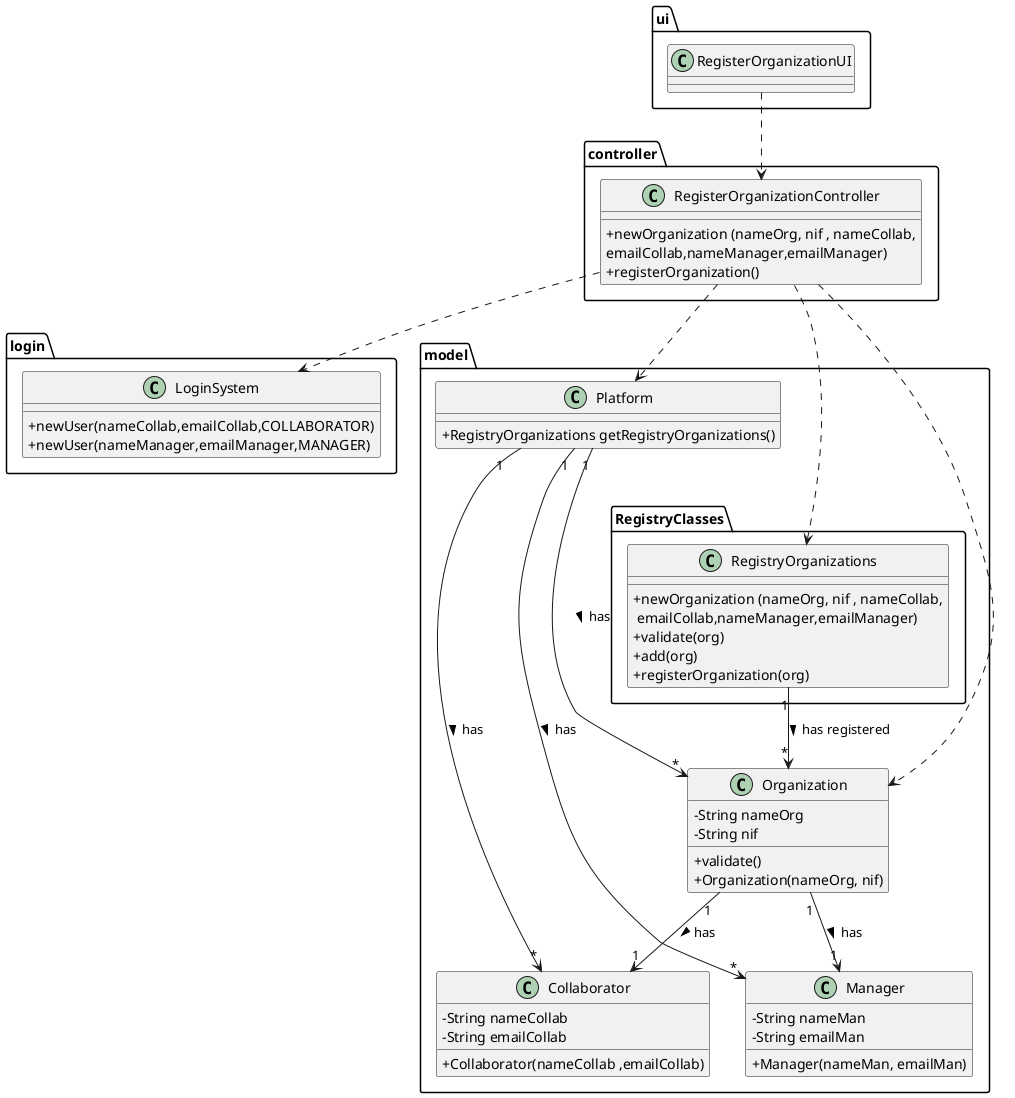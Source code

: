@startuml
skinparam classAttributeIconSize 0


package login {
class LoginSystem {
+newUser(nameCollab,emailCollab,COLLABORATOR)
+newUser(nameManager,emailManager,MANAGER)
}
}
package model {
class Collaborator {
  -String nameCollab
  -String emailCollab
  +Collaborator(nameCollab ,emailCollab)
}
class Manager {
  -String nameMan
  -String emailMan
  +Manager(nameMan, emailMan)
}

class Organization {
  -String nameOrg
  -String nif
  +validate()
  +Organization(nameOrg, nif)

}

class Platform {
  + RegistryOrganizations getRegistryOrganizations()
}
package RegistryClasses{
class RegistryOrganizations {
  +newOrganization (nameOrg, nif , nameCollab,\n emailCollab,nameManager,emailManager)
  +validate(org)
  +add(org)
  +registerOrganization(org)
}
}
}

package controller {
class RegisterOrganizationController {
    +newOrganization (nameOrg, nif , nameCollab,\nemailCollab,nameManager,emailManager)
    +registerOrganization()
}
}
package ui {
class RegisterOrganizationUI {
}
}
RegisterOrganizationUI ..> RegisterOrganizationController
RegisterOrganizationController ..> Platform
RegisterOrganizationController ..> RegistryOrganizations
RegisterOrganizationController ..> Organization
RegisterOrganizationController ..> LoginSystem
RegistryOrganizations "1" --> "*" Organization : has registered >
Organization "1" --> "1" Collaborator: has >
Organization "1" --> "1" Manager: has >
Platform "1" ---> "*" Organization : has >
Platform "1" --> "*" Collaborator : has >
Platform "1" --> "*" Manager : has >

@enduml
